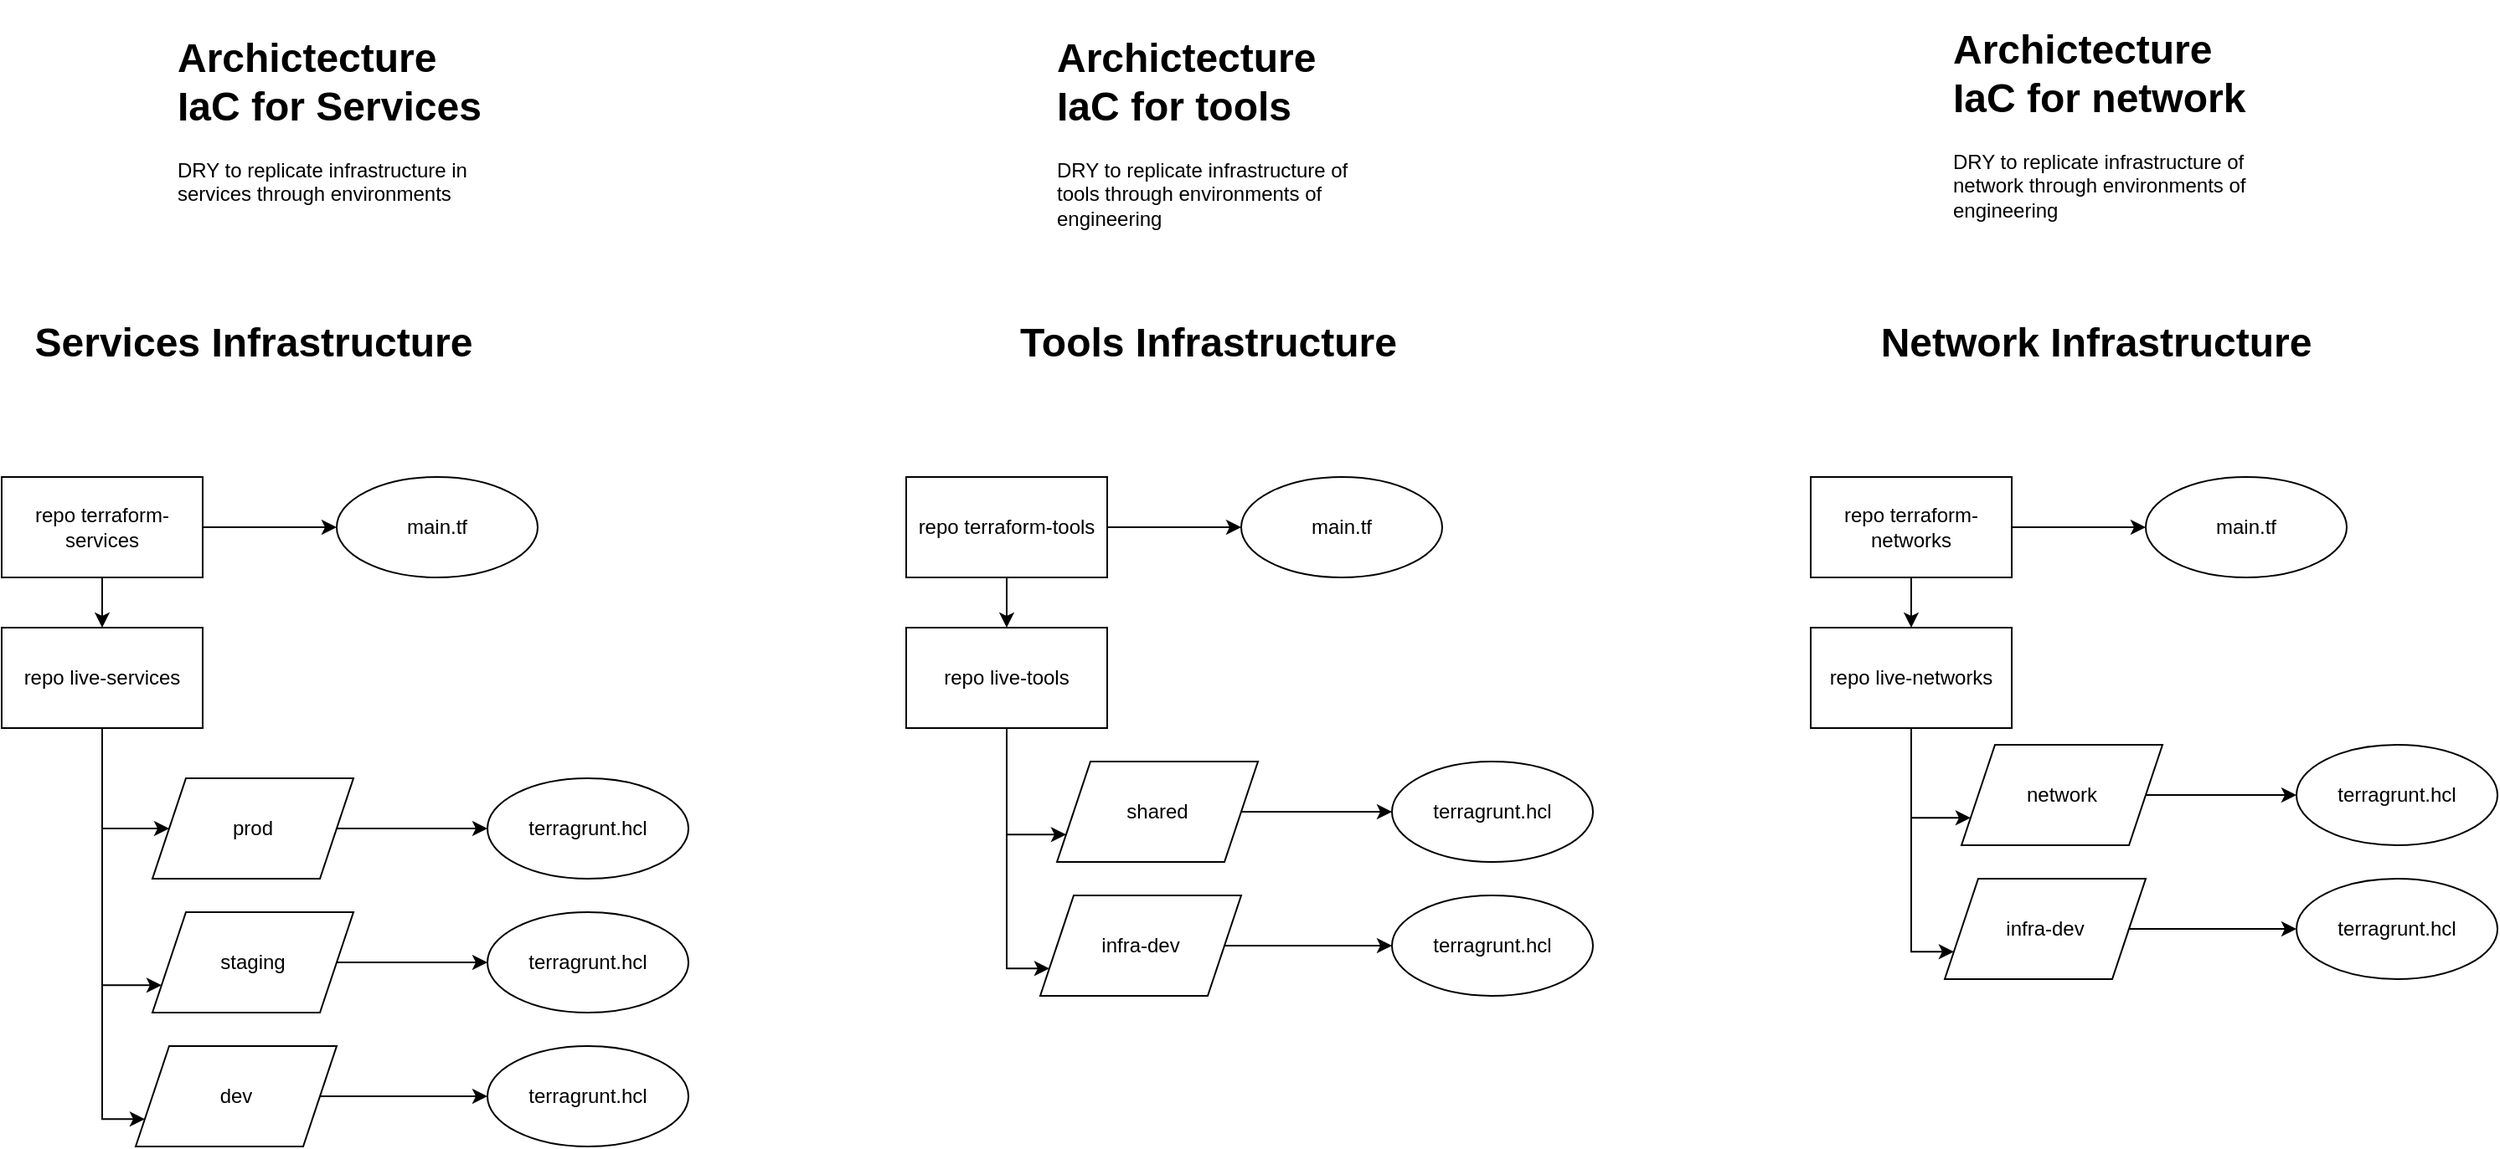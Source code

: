<mxfile>
    <diagram id="lVMz1jEuwhhvEEusbZiD" name="DRY">
        <mxGraphModel dx="1142" dy="798" grid="1" gridSize="10" guides="1" tooltips="1" connect="1" arrows="1" fold="1" page="1" pageScale="1" pageWidth="850" pageHeight="1100" math="0" shadow="0">
            <root>
                <mxCell id="0"/>
                <mxCell id="1" parent="0"/>
                <mxCell id="2" value="" style="edgeStyle=orthogonalEdgeStyle;rounded=0;orthogonalLoop=1;jettySize=auto;html=1;" edge="1" parent="1" source="4" target="8">
                    <mxGeometry relative="1" as="geometry"/>
                </mxCell>
                <mxCell id="3" value="" style="edgeStyle=orthogonalEdgeStyle;rounded=0;orthogonalLoop=1;jettySize=auto;html=1;" edge="1" parent="1" source="4" target="9">
                    <mxGeometry relative="1" as="geometry"/>
                </mxCell>
                <mxCell id="4" value="repo terraform-services" style="rounded=0;whiteSpace=wrap;html=1;" vertex="1" parent="1">
                    <mxGeometry x="400" y="340" width="120" height="60" as="geometry"/>
                </mxCell>
                <mxCell id="5" value="" style="edgeStyle=orthogonalEdgeStyle;rounded=0;orthogonalLoop=1;jettySize=auto;html=1;entryX=0;entryY=0.5;entryDx=0;entryDy=0;" edge="1" parent="1" source="8" target="11">
                    <mxGeometry relative="1" as="geometry">
                        <mxPoint x="460" y="520" as="targetPoint"/>
                        <Array as="points">
                            <mxPoint x="460" y="550"/>
                        </Array>
                    </mxGeometry>
                </mxCell>
                <mxCell id="6" style="edgeStyle=orthogonalEdgeStyle;rounded=0;orthogonalLoop=1;jettySize=auto;html=1;entryX=0;entryY=0.75;entryDx=0;entryDy=0;" edge="1" parent="1" source="8" target="13">
                    <mxGeometry relative="1" as="geometry">
                        <mxPoint x="460" y="640" as="targetPoint"/>
                        <Array as="points">
                            <mxPoint x="460" y="644"/>
                        </Array>
                    </mxGeometry>
                </mxCell>
                <mxCell id="7" style="edgeStyle=orthogonalEdgeStyle;rounded=0;orthogonalLoop=1;jettySize=auto;html=1;entryX=0;entryY=0.75;entryDx=0;entryDy=0;" edge="1" parent="1" source="8" target="15">
                    <mxGeometry relative="1" as="geometry">
                        <mxPoint x="490" y="720" as="targetPoint"/>
                        <Array as="points">
                            <mxPoint x="460" y="724"/>
                        </Array>
                    </mxGeometry>
                </mxCell>
                <mxCell id="8" value="repo live-services" style="whiteSpace=wrap;html=1;rounded=0;" vertex="1" parent="1">
                    <mxGeometry x="400" y="430" width="120" height="60" as="geometry"/>
                </mxCell>
                <mxCell id="9" value="main.tf" style="ellipse;whiteSpace=wrap;html=1;rounded=0;" vertex="1" parent="1">
                    <mxGeometry x="600" y="340" width="120" height="60" as="geometry"/>
                </mxCell>
                <mxCell id="10" value="" style="edgeStyle=orthogonalEdgeStyle;rounded=0;orthogonalLoop=1;jettySize=auto;html=1;" edge="1" parent="1" source="11" target="16">
                    <mxGeometry relative="1" as="geometry"/>
                </mxCell>
                <mxCell id="11" value="prod" style="shape=parallelogram;perimeter=parallelogramPerimeter;whiteSpace=wrap;html=1;fixedSize=1;" vertex="1" parent="1">
                    <mxGeometry x="490" y="520" width="120" height="60" as="geometry"/>
                </mxCell>
                <mxCell id="12" value="" style="edgeStyle=orthogonalEdgeStyle;rounded=0;orthogonalLoop=1;jettySize=auto;html=1;" edge="1" parent="1" source="13" target="17">
                    <mxGeometry relative="1" as="geometry"/>
                </mxCell>
                <mxCell id="13" value="staging" style="shape=parallelogram;perimeter=parallelogramPerimeter;whiteSpace=wrap;html=1;fixedSize=1;" vertex="1" parent="1">
                    <mxGeometry x="490" y="600" width="120" height="60" as="geometry"/>
                </mxCell>
                <mxCell id="14" value="" style="edgeStyle=orthogonalEdgeStyle;rounded=0;orthogonalLoop=1;jettySize=auto;html=1;" edge="1" parent="1" source="15" target="18">
                    <mxGeometry relative="1" as="geometry"/>
                </mxCell>
                <mxCell id="15" value="dev" style="shape=parallelogram;perimeter=parallelogramPerimeter;whiteSpace=wrap;html=1;fixedSize=1;" vertex="1" parent="1">
                    <mxGeometry x="480" y="680" width="120" height="60" as="geometry"/>
                </mxCell>
                <mxCell id="16" value="terragrunt.hcl" style="ellipse;whiteSpace=wrap;html=1;" vertex="1" parent="1">
                    <mxGeometry x="690" y="520" width="120" height="60" as="geometry"/>
                </mxCell>
                <mxCell id="17" value="terragrunt.hcl" style="ellipse;whiteSpace=wrap;html=1;" vertex="1" parent="1">
                    <mxGeometry x="690" y="600" width="120" height="60" as="geometry"/>
                </mxCell>
                <mxCell id="18" value="terragrunt.hcl" style="ellipse;whiteSpace=wrap;html=1;" vertex="1" parent="1">
                    <mxGeometry x="690" y="680" width="120" height="60" as="geometry"/>
                </mxCell>
                <mxCell id="19" value="" style="edgeStyle=orthogonalEdgeStyle;rounded=0;orthogonalLoop=1;jettySize=auto;html=1;" edge="1" parent="1" source="21" target="24">
                    <mxGeometry relative="1" as="geometry"/>
                </mxCell>
                <mxCell id="20" value="" style="edgeStyle=orthogonalEdgeStyle;rounded=0;orthogonalLoop=1;jettySize=auto;html=1;" edge="1" parent="1" source="21" target="25">
                    <mxGeometry relative="1" as="geometry"/>
                </mxCell>
                <mxCell id="21" value="repo terraform-tools" style="rounded=0;whiteSpace=wrap;html=1;" vertex="1" parent="1">
                    <mxGeometry x="940" y="340" width="120" height="60" as="geometry"/>
                </mxCell>
                <mxCell id="22" style="edgeStyle=orthogonalEdgeStyle;rounded=0;orthogonalLoop=1;jettySize=auto;html=1;entryX=0;entryY=0.75;entryDx=0;entryDy=0;" edge="1" parent="1" source="24" target="27">
                    <mxGeometry relative="1" as="geometry">
                        <mxPoint x="1000" y="550" as="targetPoint"/>
                        <Array as="points">
                            <mxPoint x="1000" y="554"/>
                        </Array>
                    </mxGeometry>
                </mxCell>
                <mxCell id="23" style="edgeStyle=orthogonalEdgeStyle;rounded=0;orthogonalLoop=1;jettySize=auto;html=1;entryX=0;entryY=0.75;entryDx=0;entryDy=0;" edge="1" parent="1" source="24" target="29">
                    <mxGeometry relative="1" as="geometry">
                        <mxPoint x="1030" y="630" as="targetPoint"/>
                        <Array as="points">
                            <mxPoint x="1000" y="634"/>
                        </Array>
                    </mxGeometry>
                </mxCell>
                <mxCell id="24" value="repo live-tools" style="whiteSpace=wrap;html=1;rounded=0;" vertex="1" parent="1">
                    <mxGeometry x="940" y="430" width="120" height="60" as="geometry"/>
                </mxCell>
                <mxCell id="25" value="main.tf" style="ellipse;whiteSpace=wrap;html=1;rounded=0;" vertex="1" parent="1">
                    <mxGeometry x="1140" y="340" width="120" height="60" as="geometry"/>
                </mxCell>
                <mxCell id="26" value="" style="edgeStyle=orthogonalEdgeStyle;rounded=0;orthogonalLoop=1;jettySize=auto;html=1;" edge="1" parent="1" source="27" target="30">
                    <mxGeometry relative="1" as="geometry"/>
                </mxCell>
                <mxCell id="27" value="shared" style="shape=parallelogram;perimeter=parallelogramPerimeter;whiteSpace=wrap;html=1;fixedSize=1;" vertex="1" parent="1">
                    <mxGeometry x="1030" y="510" width="120" height="60" as="geometry"/>
                </mxCell>
                <mxCell id="28" value="" style="edgeStyle=orthogonalEdgeStyle;rounded=0;orthogonalLoop=1;jettySize=auto;html=1;" edge="1" parent="1" source="29" target="31">
                    <mxGeometry relative="1" as="geometry"/>
                </mxCell>
                <mxCell id="29" value="infra-dev" style="shape=parallelogram;perimeter=parallelogramPerimeter;whiteSpace=wrap;html=1;fixedSize=1;" vertex="1" parent="1">
                    <mxGeometry x="1020" y="590" width="120" height="60" as="geometry"/>
                </mxCell>
                <mxCell id="30" value="terragrunt.hcl" style="ellipse;whiteSpace=wrap;html=1;" vertex="1" parent="1">
                    <mxGeometry x="1230" y="510" width="120" height="60" as="geometry"/>
                </mxCell>
                <mxCell id="31" value="terragrunt.hcl" style="ellipse;whiteSpace=wrap;html=1;" vertex="1" parent="1">
                    <mxGeometry x="1230" y="590" width="120" height="60" as="geometry"/>
                </mxCell>
                <mxCell id="32" value="Services Infrastructure" style="text;strokeColor=none;fillColor=none;html=1;fontSize=24;fontStyle=1;verticalAlign=middle;align=center;" vertex="1" parent="1">
                    <mxGeometry x="500" y="240" width="100" height="40" as="geometry"/>
                </mxCell>
                <mxCell id="33" value="Tools Infrastructure" style="text;strokeColor=none;fillColor=none;html=1;fontSize=24;fontStyle=1;verticalAlign=middle;align=center;" vertex="1" parent="1">
                    <mxGeometry x="1070" y="240" width="100" height="40" as="geometry"/>
                </mxCell>
                <mxCell id="34" value="" style="edgeStyle=orthogonalEdgeStyle;rounded=0;orthogonalLoop=1;jettySize=auto;html=1;" edge="1" parent="1" source="36" target="39">
                    <mxGeometry relative="1" as="geometry"/>
                </mxCell>
                <mxCell id="35" value="" style="edgeStyle=orthogonalEdgeStyle;rounded=0;orthogonalLoop=1;jettySize=auto;html=1;" edge="1" parent="1" source="36" target="40">
                    <mxGeometry relative="1" as="geometry"/>
                </mxCell>
                <mxCell id="36" value="repo terraform-networks" style="rounded=0;whiteSpace=wrap;html=1;" vertex="1" parent="1">
                    <mxGeometry x="1480" y="340" width="120" height="60" as="geometry"/>
                </mxCell>
                <mxCell id="37" style="edgeStyle=orthogonalEdgeStyle;rounded=0;orthogonalLoop=1;jettySize=auto;html=1;entryX=0;entryY=0.75;entryDx=0;entryDy=0;" edge="1" parent="1" source="39" target="42">
                    <mxGeometry relative="1" as="geometry">
                        <mxPoint x="1540" y="540" as="targetPoint"/>
                        <Array as="points">
                            <mxPoint x="1540" y="544"/>
                        </Array>
                    </mxGeometry>
                </mxCell>
                <mxCell id="38" style="edgeStyle=orthogonalEdgeStyle;rounded=0;orthogonalLoop=1;jettySize=auto;html=1;entryX=0;entryY=0.75;entryDx=0;entryDy=0;" edge="1" parent="1" source="39" target="44">
                    <mxGeometry relative="1" as="geometry">
                        <mxPoint x="1570" y="620" as="targetPoint"/>
                        <Array as="points">
                            <mxPoint x="1540" y="624"/>
                        </Array>
                    </mxGeometry>
                </mxCell>
                <mxCell id="39" value="repo live-networks" style="whiteSpace=wrap;html=1;rounded=0;" vertex="1" parent="1">
                    <mxGeometry x="1480" y="430" width="120" height="60" as="geometry"/>
                </mxCell>
                <mxCell id="40" value="main.tf" style="ellipse;whiteSpace=wrap;html=1;rounded=0;" vertex="1" parent="1">
                    <mxGeometry x="1680" y="340" width="120" height="60" as="geometry"/>
                </mxCell>
                <mxCell id="41" value="" style="edgeStyle=orthogonalEdgeStyle;rounded=0;orthogonalLoop=1;jettySize=auto;html=1;" edge="1" parent="1" source="42" target="45">
                    <mxGeometry relative="1" as="geometry"/>
                </mxCell>
                <mxCell id="42" value="network" style="shape=parallelogram;perimeter=parallelogramPerimeter;whiteSpace=wrap;html=1;fixedSize=1;" vertex="1" parent="1">
                    <mxGeometry x="1570" y="500" width="120" height="60" as="geometry"/>
                </mxCell>
                <mxCell id="43" value="" style="edgeStyle=orthogonalEdgeStyle;rounded=0;orthogonalLoop=1;jettySize=auto;html=1;" edge="1" parent="1" source="44" target="46">
                    <mxGeometry relative="1" as="geometry"/>
                </mxCell>
                <mxCell id="44" value="infra-dev" style="shape=parallelogram;perimeter=parallelogramPerimeter;whiteSpace=wrap;html=1;fixedSize=1;" vertex="1" parent="1">
                    <mxGeometry x="1560" y="580" width="120" height="60" as="geometry"/>
                </mxCell>
                <mxCell id="45" value="terragrunt.hcl" style="ellipse;whiteSpace=wrap;html=1;" vertex="1" parent="1">
                    <mxGeometry x="1770" y="500" width="120" height="60" as="geometry"/>
                </mxCell>
                <mxCell id="46" value="terragrunt.hcl" style="ellipse;whiteSpace=wrap;html=1;" vertex="1" parent="1">
                    <mxGeometry x="1770" y="580" width="120" height="60" as="geometry"/>
                </mxCell>
                <mxCell id="47" value="Network Infrastructure" style="text;strokeColor=none;fillColor=none;html=1;fontSize=24;fontStyle=1;verticalAlign=middle;align=center;" vertex="1" parent="1">
                    <mxGeometry x="1600" y="240" width="100" height="40" as="geometry"/>
                </mxCell>
                <mxCell id="48" value="&lt;h1&gt;Archictecture IaC for Services&lt;/h1&gt;&lt;div&gt;DRY to replicate infrastructure in services through environments&lt;/div&gt;" style="text;html=1;strokeColor=none;fillColor=none;spacing=5;spacingTop=-20;whiteSpace=wrap;overflow=hidden;rounded=0;" vertex="1" parent="1">
                    <mxGeometry x="500" y="70" width="190" height="120" as="geometry"/>
                </mxCell>
                <mxCell id="49" value="&lt;h1&gt;Archictecture IaC for tools&lt;/h1&gt;&lt;div&gt;DRY to replicate infrastructure of tools through environments of engineering&lt;/div&gt;" style="text;html=1;strokeColor=none;fillColor=none;spacing=5;spacingTop=-20;whiteSpace=wrap;overflow=hidden;rounded=0;" vertex="1" parent="1">
                    <mxGeometry x="1025" y="70" width="190" height="130" as="geometry"/>
                </mxCell>
                <mxCell id="50" value="&lt;h1&gt;Archictecture IaC for network&lt;/h1&gt;&lt;div&gt;DRY to replicate infrastructure of network through environments of engineering&lt;/div&gt;" style="text;html=1;strokeColor=none;fillColor=none;spacing=5;spacingTop=-20;whiteSpace=wrap;overflow=hidden;rounded=0;" vertex="1" parent="1">
                    <mxGeometry x="1560" y="65" width="190" height="130" as="geometry"/>
                </mxCell>
            </root>
        </mxGraphModel>
    </diagram>
    <diagram name="actual" id="vTnf7Kr7u0Zknk5CvTZB">
        <mxGraphModel dx="1142" dy="798" grid="1" gridSize="10" guides="1" tooltips="1" connect="1" arrows="1" fold="1" page="1" pageScale="1" pageWidth="850" pageHeight="1100" math="0" shadow="0">
            <root>
                <mxCell id="0"/>
                <mxCell id="1" parent="0"/>
                <mxCell id="To1yONUxhbxoo6ECdQCW-3" value="" style="edgeStyle=orthogonalEdgeStyle;rounded=0;orthogonalLoop=1;jettySize=auto;html=1;" parent="1" source="To1yONUxhbxoo6ECdQCW-1" target="To1yONUxhbxoo6ECdQCW-2" edge="1">
                    <mxGeometry relative="1" as="geometry">
                        <Array as="points">
                            <mxPoint x="400" y="310"/>
                        </Array>
                    </mxGeometry>
                </mxCell>
                <mxCell id="To1yONUxhbxoo6ECdQCW-7" style="edgeStyle=orthogonalEdgeStyle;rounded=0;orthogonalLoop=1;jettySize=auto;html=1;entryX=0;entryY=0.75;entryDx=0;entryDy=0;" parent="1" source="To1yONUxhbxoo6ECdQCW-1" target="To1yONUxhbxoo6ECdQCW-5" edge="1">
                    <mxGeometry relative="1" as="geometry">
                        <Array as="points">
                            <mxPoint x="400" y="460"/>
                            <mxPoint x="426" y="460"/>
                        </Array>
                    </mxGeometry>
                </mxCell>
                <mxCell id="To1yONUxhbxoo6ECdQCW-8" style="edgeStyle=orthogonalEdgeStyle;rounded=0;orthogonalLoop=1;jettySize=auto;html=1;entryX=0;entryY=0.75;entryDx=0;entryDy=0;" parent="1" source="To1yONUxhbxoo6ECdQCW-1" target="To1yONUxhbxoo6ECdQCW-6" edge="1">
                    <mxGeometry relative="1" as="geometry">
                        <Array as="points">
                            <mxPoint x="400" y="580"/>
                            <mxPoint x="426" y="580"/>
                        </Array>
                    </mxGeometry>
                </mxCell>
                <mxCell id="To1yONUxhbxoo6ECdQCW-1" value="repo Terraform" style="rounded=0;whiteSpace=wrap;html=1;" parent="1" vertex="1">
                    <mxGeometry x="340" y="140" width="120" height="60" as="geometry"/>
                </mxCell>
                <mxCell id="To1yONUxhbxoo6ECdQCW-10" value="" style="edgeStyle=orthogonalEdgeStyle;rounded=0;orthogonalLoop=1;jettySize=auto;html=1;" parent="1" source="To1yONUxhbxoo6ECdQCW-2" target="To1yONUxhbxoo6ECdQCW-9" edge="1">
                    <mxGeometry relative="1" as="geometry"/>
                </mxCell>
                <mxCell id="To1yONUxhbxoo6ECdQCW-2" value="prod" style="shape=parallelogram;perimeter=parallelogramPerimeter;whiteSpace=wrap;html=1;fixedSize=1;rounded=0;" parent="1" vertex="1">
                    <mxGeometry x="425" y="280" width="120" height="60" as="geometry"/>
                </mxCell>
                <mxCell id="To1yONUxhbxoo6ECdQCW-12" value="" style="edgeStyle=orthogonalEdgeStyle;rounded=0;orthogonalLoop=1;jettySize=auto;html=1;" parent="1" source="To1yONUxhbxoo6ECdQCW-5" target="To1yONUxhbxoo6ECdQCW-11" edge="1">
                    <mxGeometry relative="1" as="geometry"/>
                </mxCell>
                <mxCell id="To1yONUxhbxoo6ECdQCW-5" value="stg" style="shape=parallelogram;perimeter=parallelogramPerimeter;whiteSpace=wrap;html=1;fixedSize=1;rounded=0;" parent="1" vertex="1">
                    <mxGeometry x="420" y="410" width="120" height="60" as="geometry"/>
                </mxCell>
                <mxCell id="To1yONUxhbxoo6ECdQCW-14" value="" style="edgeStyle=orthogonalEdgeStyle;rounded=0;orthogonalLoop=1;jettySize=auto;html=1;" parent="1" source="To1yONUxhbxoo6ECdQCW-6" target="To1yONUxhbxoo6ECdQCW-13" edge="1">
                    <mxGeometry relative="1" as="geometry"/>
                </mxCell>
                <mxCell id="To1yONUxhbxoo6ECdQCW-6" value="shd" style="shape=parallelogram;perimeter=parallelogramPerimeter;whiteSpace=wrap;html=1;fixedSize=1;rounded=0;" parent="1" vertex="1">
                    <mxGeometry x="420" y="540" width="120" height="60" as="geometry"/>
                </mxCell>
                <mxCell id="To1yONUxhbxoo6ECdQCW-9" value=".tf" style="ellipse;whiteSpace=wrap;html=1;rounded=0;" parent="1" vertex="1">
                    <mxGeometry x="625" y="280" width="120" height="60" as="geometry"/>
                </mxCell>
                <mxCell id="To1yONUxhbxoo6ECdQCW-11" value=".tf" style="ellipse;whiteSpace=wrap;html=1;rounded=0;" parent="1" vertex="1">
                    <mxGeometry x="620" y="410" width="120" height="60" as="geometry"/>
                </mxCell>
                <mxCell id="To1yONUxhbxoo6ECdQCW-13" value=".tf" style="ellipse;whiteSpace=wrap;html=1;rounded=0;" parent="1" vertex="1">
                    <mxGeometry x="620" y="540" width="120" height="60" as="geometry"/>
                </mxCell>
            </root>
        </mxGraphModel>
    </diagram>
</mxfile>
